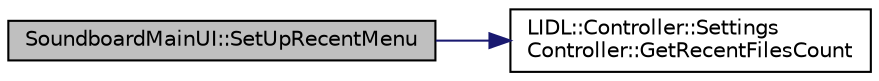 digraph "SoundboardMainUI::SetUpRecentMenu"
{
 // LATEX_PDF_SIZE
  edge [fontname="Helvetica",fontsize="10",labelfontname="Helvetica",labelfontsize="10"];
  node [fontname="Helvetica",fontsize="10",shape=record];
  rankdir="LR";
  Node56 [label="SoundboardMainUI::SetUpRecentMenu",height=0.2,width=0.4,color="black", fillcolor="grey75", style="filled", fontcolor="black",tooltip="This function sets up the recent menu."];
  Node56 -> Node57 [color="midnightblue",fontsize="10",style="solid",fontname="Helvetica"];
  Node57 [label="LIDL::Controller::Settings\lController::GetRecentFilesCount",height=0.2,width=0.4,color="black", fillcolor="white", style="filled",URL="$class_l_i_d_l_1_1_controller_1_1_settings_controller.html#ae4702da680016665d731291850aaf41f",tooltip="GetRecentFilesCount."];
}
